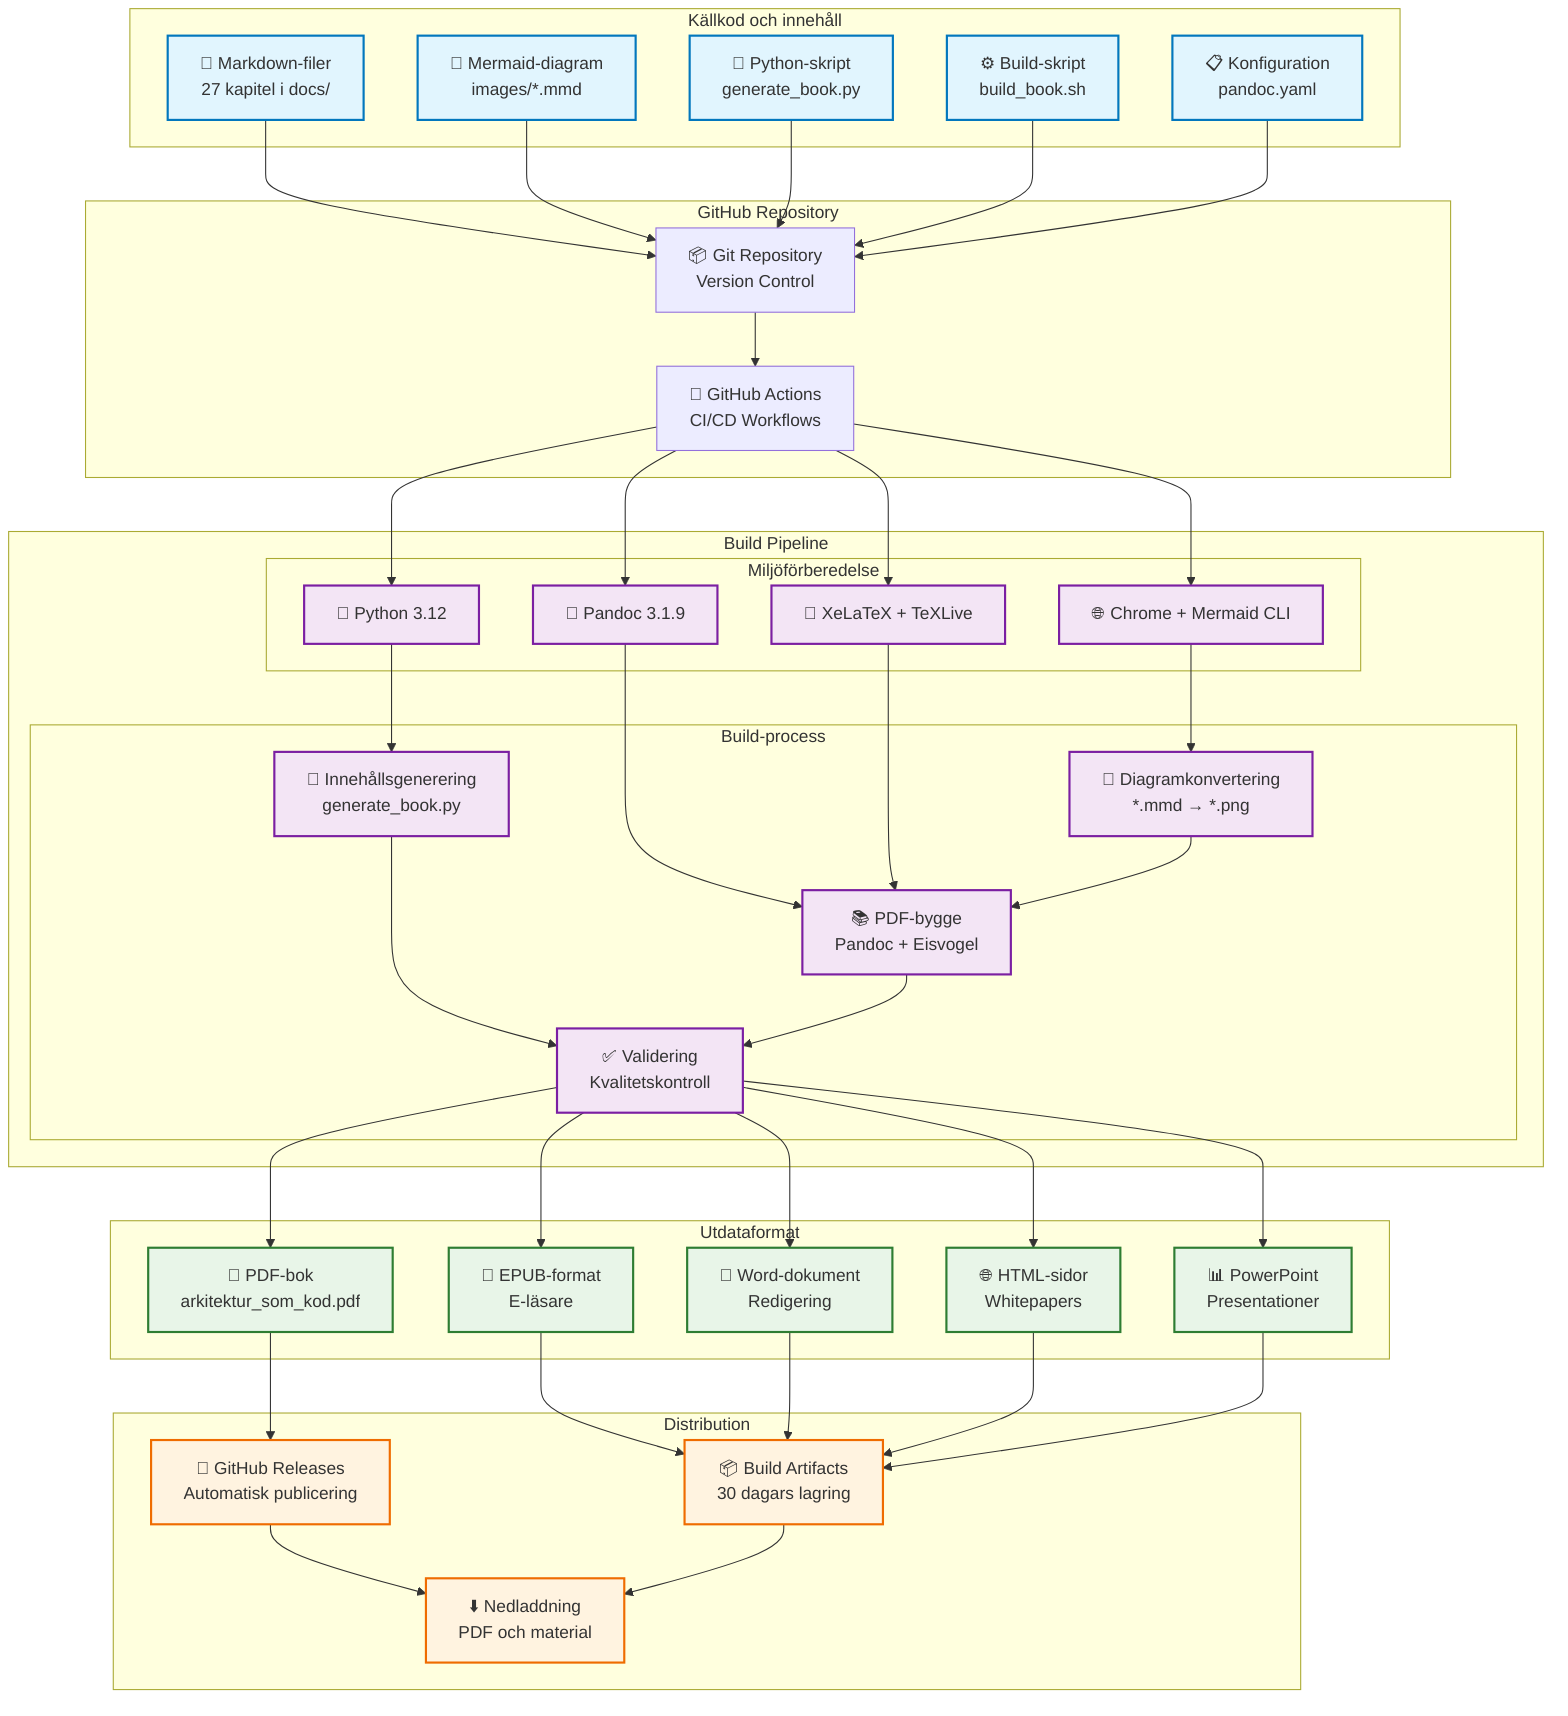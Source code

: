 graph TB
    %% Källkodshantering
    subgraph "Källkod och innehåll"
        MD[📝 Markdown-filer<br/>27 kapitel i docs/]
        MMD[🎨 Mermaid-diagram<br/>images/*.mmd]
        PY[🐍 Python-skript<br/>generate_book.py]
        SH[⚙️ Build-skript<br/>build_book.sh]
        YAML[📋 Konfiguration<br/>pandoc.yaml]
    end

    %% GitHub Repository
    subgraph "GitHub Repository"
        REPO[📦 Git Repository<br/>Version Control]
        GHA[🔄 GitHub Actions<br/>CI/CD Workflows]
    end

    %% Build Pipeline
    subgraph "Build Pipeline"
        subgraph "Miljöförberedelse"
            PYTHON[🐍 Python 3.12]
            PANDOC[📖 Pandoc 3.1.9]
            LATEX[📄 XeLaTeX + TeXLive]
            CHROME[🌐 Chrome + Mermaid CLI]
        end
        
        subgraph "Build-process"
            GEN[🔧 Innehållsgenerering<br/>generate_book.py]
            CONV[🎨 Diagramkonvertering<br/>*.mmd → *.png]
            BUILD[📚 PDF-bygge<br/>Pandoc + Eisvogel]
            VAL[✅ Validering<br/>Kvalitetskontroll]
        end
    end

    %% Output Formats
    subgraph "Utdataformat"
        PDF[📕 PDF-bok<br/>arkitektur_som_kod.pdf]
        EPUB[📱 EPUB-format<br/>E-läsare]
        DOCX[📄 Word-dokument<br/>Redigering]
        HTML[🌐 HTML-sidor<br/>Whitepapers]
        PPTX[📊 PowerPoint<br/>Presentationer]
    end

    %% Distribution
    subgraph "Distribution"
        REL[🚀 GitHub Releases<br/>Automatisk publicering]
        ART[📦 Build Artifacts<br/>30 dagars lagring]
        DOWN[⬇️ Nedladdning<br/>PDF och material]
    end

    %% Data Flow
    MD --> REPO
    MMD --> REPO
    PY --> REPO
    SH --> REPO
    YAML --> REPO
    
    REPO --> GHA
    GHA --> PYTHON
    GHA --> PANDOC
    GHA --> LATEX
    GHA --> CHROME
    
    PYTHON --> GEN
    CHROME --> CONV
    PANDOC --> BUILD
    LATEX --> BUILD
    
    GEN --> VAL
    CONV --> BUILD
    BUILD --> VAL
    
    VAL --> PDF
    VAL --> EPUB
    VAL --> DOCX
    VAL --> HTML
    VAL --> PPTX
    
    PDF --> REL
    EPUB --> ART
    DOCX --> ART
    HTML --> ART
    PPTX --> ART
    
    REL --> DOWN
    ART --> DOWN

    %% Styling
    classDef source fill:#e1f5fe,stroke:#0277bd,stroke-width:2px
    classDef build fill:#f3e5f5,stroke:#7b1fa2,stroke-width:2px
    classDef output fill:#e8f5e8,stroke:#2e7d32,stroke-width:2px
    classDef distribution fill:#fff3e0,stroke:#ef6c00,stroke-width:2px

    class MD,MMD,PY,SH,YAML source
    class PYTHON,PANDOC,LATEX,CHROME,GEN,CONV,BUILD,VAL build
    class PDF,EPUB,DOCX,HTML,PPTX output
    class REL,ART,DOWN distribution